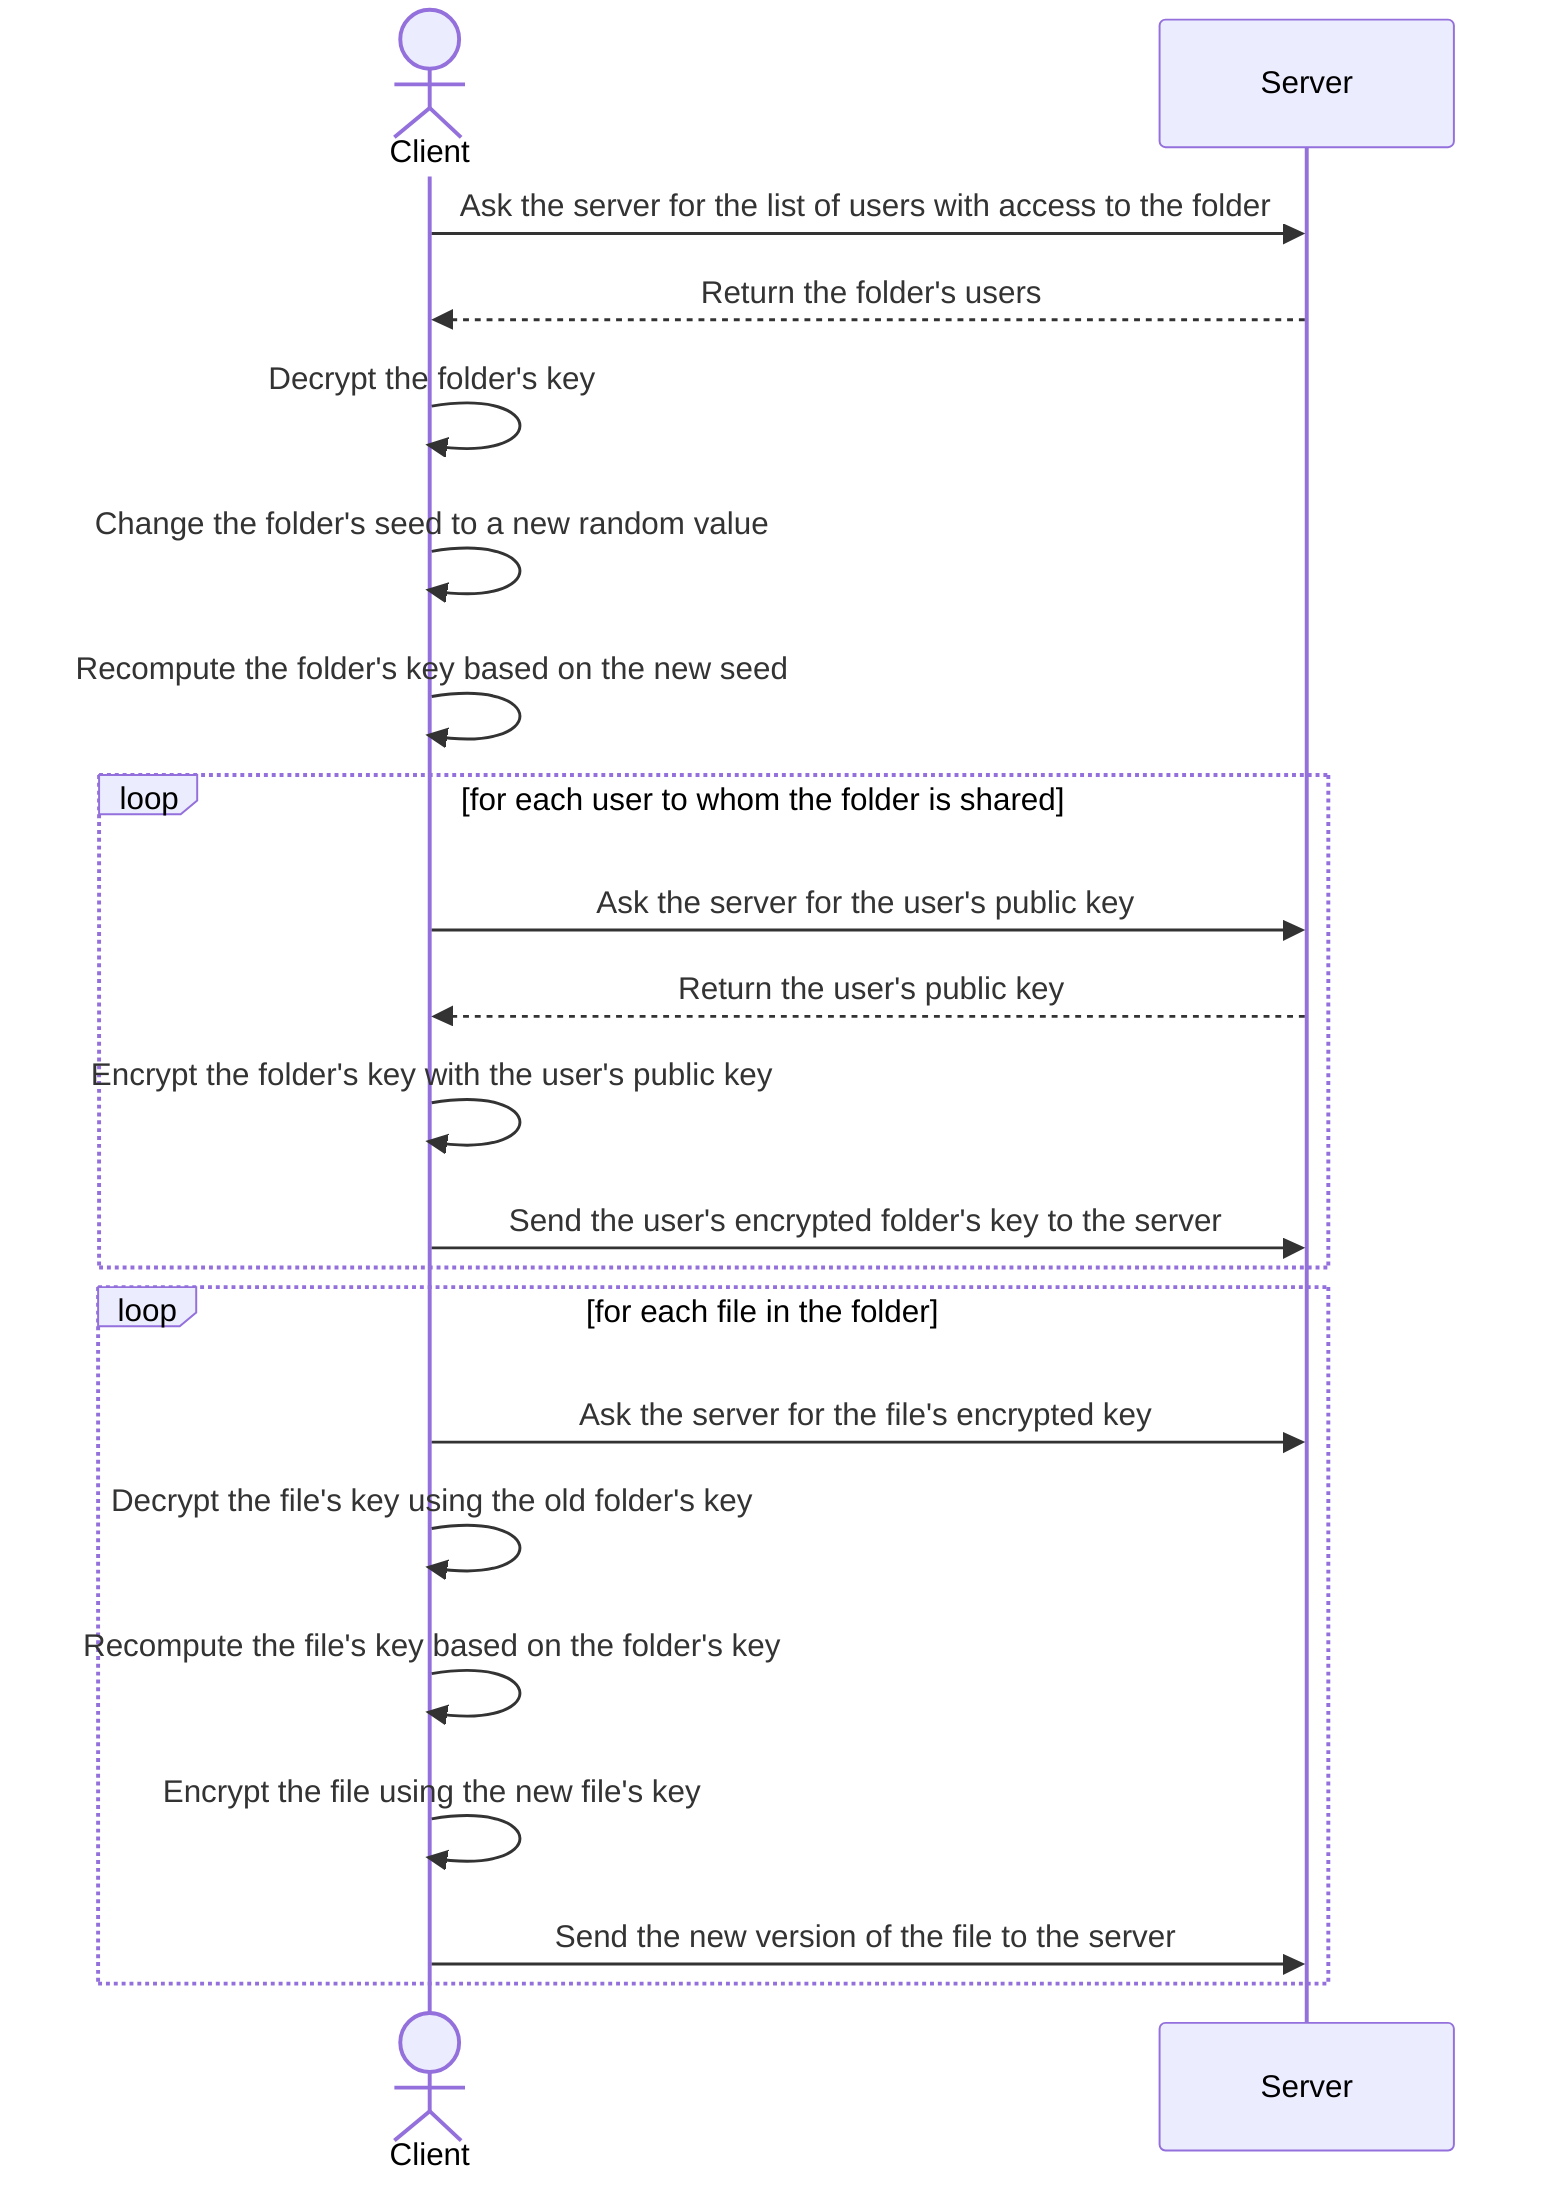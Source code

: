 sequenceDiagram
    actor C as Client
    participant S as Server

    C->>S: Ask the server for the list of users with access to the folder
    S-->>C: Return the folder's users

    C->>C: Decrypt the folder's key

    C->>C: Change the folder's seed to a new random value

    C->>C: Recompute the folder's key based on the new seed

    loop for each user to whom the folder is shared
        C->>S: Ask the server for the user's public key
        S-->>C: Return the user's public key
        C->>C: Encrypt the folder's key with the user's public key
        C->>S: Send the user's encrypted folder's key to the server
    end

    loop for each file in the folder
        C->>S: Ask the server for the file's encrypted key
        C->>C: Decrypt the file's key using the old folder's key
        C->>C: Recompute the file's key based on the folder's key
        C->>C: Encrypt the file using the new file's key
        C->>S: Send the new version of the file to the server
    end